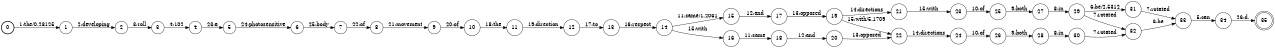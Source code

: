 digraph FST {
rankdir = LR;
size = "8.5,11";
label = "";
center = 1;
orientation = Portrait;
ranksep = "0.4";
nodesep = "0.25";
0 [label = "0", shape = circle, style = bold, fontsize = 14]
	0 -> 1 [label = "1:the/0.28125", fontsize = 14];
1 [label = "1", shape = circle, style = solid, fontsize = 14]
	1 -> 2 [label = "2:developing", fontsize = 14];
2 [label = "2", shape = circle, style = solid, fontsize = 14]
	2 -> 3 [label = "3:roll", fontsize = 14];
3 [label = "3", shape = circle, style = solid, fontsize = 14]
	3 -> 4 [label = "4:102", fontsize = 14];
4 [label = "4", shape = circle, style = solid, fontsize = 14]
	4 -> 5 [label = "23:a", fontsize = 14];
5 [label = "5", shape = circle, style = solid, fontsize = 14]
	5 -> 6 [label = "24:photosensitive", fontsize = 14];
6 [label = "6", shape = circle, style = solid, fontsize = 14]
	6 -> 7 [label = "25:body", fontsize = 14];
7 [label = "7", shape = circle, style = solid, fontsize = 14]
	7 -> 8 [label = "22:of", fontsize = 14];
8 [label = "8", shape = circle, style = solid, fontsize = 14]
	8 -> 9 [label = "21:movement", fontsize = 14];
9 [label = "9", shape = circle, style = solid, fontsize = 14]
	9 -> 10 [label = "20:of", fontsize = 14];
10 [label = "10", shape = circle, style = solid, fontsize = 14]
	10 -> 11 [label = "18:the", fontsize = 14];
11 [label = "11", shape = circle, style = solid, fontsize = 14]
	11 -> 12 [label = "19:direction", fontsize = 14];
12 [label = "12", shape = circle, style = solid, fontsize = 14]
	12 -> 13 [label = "17:to", fontsize = 14];
13 [label = "13", shape = circle, style = solid, fontsize = 14]
	13 -> 14 [label = "16:respect", fontsize = 14];
14 [label = "14", shape = circle, style = solid, fontsize = 14]
	14 -> 15 [label = "11:same/1.2061", fontsize = 14];
	14 -> 16 [label = "15:with", fontsize = 14];
15 [label = "15", shape = circle, style = solid, fontsize = 14]
	15 -> 17 [label = "12:and", fontsize = 14];
16 [label = "16", shape = circle, style = solid, fontsize = 14]
	16 -> 18 [label = "11:same", fontsize = 14];
17 [label = "17", shape = circle, style = solid, fontsize = 14]
	17 -> 19 [label = "13:opposed", fontsize = 14];
18 [label = "18", shape = circle, style = solid, fontsize = 14]
	18 -> 20 [label = "12:and", fontsize = 14];
19 [label = "19", shape = circle, style = solid, fontsize = 14]
	19 -> 21 [label = "14:directions", fontsize = 14];
	19 -> 22 [label = "15:with/5.1709", fontsize = 14];
20 [label = "20", shape = circle, style = solid, fontsize = 14]
	20 -> 22 [label = "13:opposed", fontsize = 14];
21 [label = "21", shape = circle, style = solid, fontsize = 14]
	21 -> 23 [label = "15:with", fontsize = 14];
22 [label = "22", shape = circle, style = solid, fontsize = 14]
	22 -> 24 [label = "14:directions", fontsize = 14];
23 [label = "23", shape = circle, style = solid, fontsize = 14]
	23 -> 25 [label = "10:of", fontsize = 14];
24 [label = "24", shape = circle, style = solid, fontsize = 14]
	24 -> 26 [label = "10:of", fontsize = 14];
25 [label = "25", shape = circle, style = solid, fontsize = 14]
	25 -> 27 [label = "9:both", fontsize = 14];
26 [label = "26", shape = circle, style = solid, fontsize = 14]
	26 -> 28 [label = "9:both", fontsize = 14];
27 [label = "27", shape = circle, style = solid, fontsize = 14]
	27 -> 29 [label = "8:in", fontsize = 14];
28 [label = "28", shape = circle, style = solid, fontsize = 14]
	28 -> 30 [label = "8:in", fontsize = 14];
29 [label = "29", shape = circle, style = solid, fontsize = 14]
	29 -> 31 [label = "6:be/2.5312", fontsize = 14];
	29 -> 32 [label = "7:rotated", fontsize = 14];
30 [label = "30", shape = circle, style = solid, fontsize = 14]
	30 -> 32 [label = "7:rotated", fontsize = 14];
31 [label = "31", shape = circle, style = solid, fontsize = 14]
	31 -> 33 [label = "7:rotated", fontsize = 14];
32 [label = "32", shape = circle, style = solid, fontsize = 14]
	32 -> 33 [label = "6:be", fontsize = 14];
33 [label = "33", shape = circle, style = solid, fontsize = 14]
	33 -> 34 [label = "5:can", fontsize = 14];
34 [label = "34", shape = circle, style = solid, fontsize = 14]
	34 -> 35 [label = "26:d.", fontsize = 14];
35 [label = "35", shape = doublecircle, style = solid, fontsize = 14]
}

